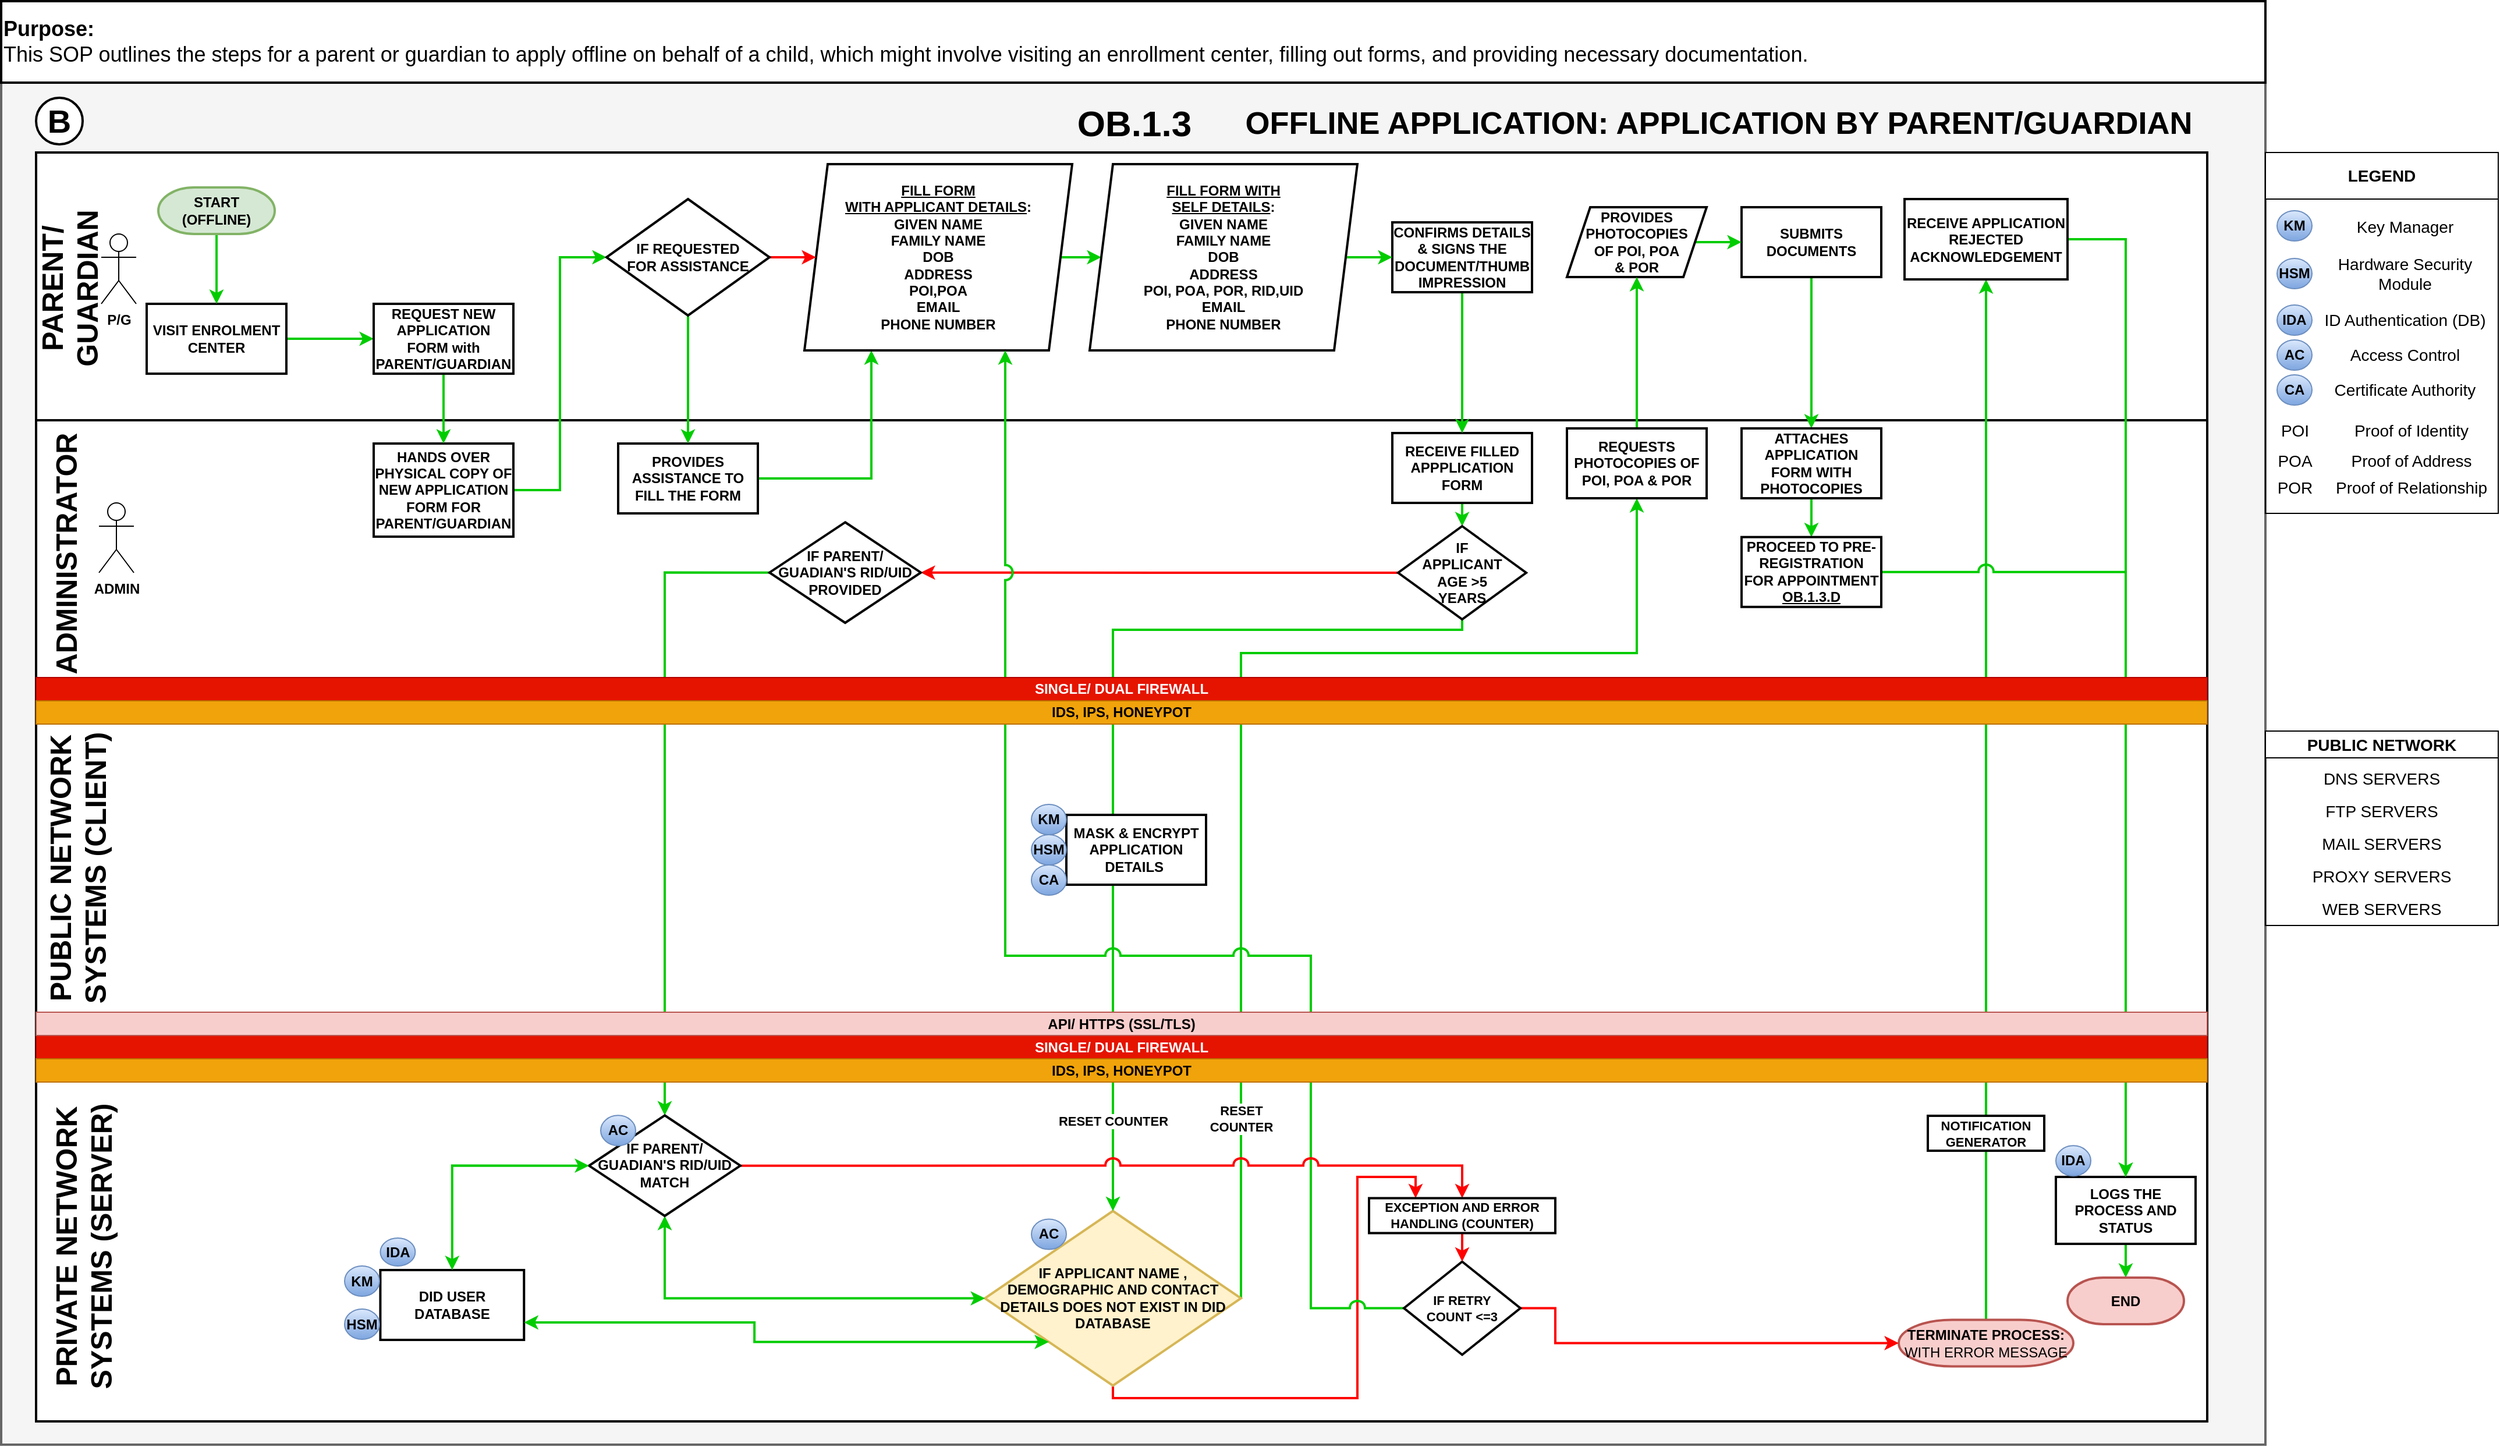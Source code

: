 <mxfile version="20.7.4" type="device"><diagram id="-NeJzXyLhfeFVlSEk1Rv" name="Page-1"><mxGraphModel dx="-932" dy="1943" grid="1" gridSize="10" guides="1" tooltips="1" connect="1" arrows="1" fold="1" page="1" pageScale="1" pageWidth="1920" pageHeight="1200" math="0" shadow="0"><root><mxCell id="0"/><mxCell id="1" parent="0"/><mxCell id="-A32-fRNtq705niZCSWo-1" value="" style="rounded=0;whiteSpace=wrap;html=1;fontSize=25;fillColor=#f5f5f5;fontColor=#333333;strokeColor=#666666;direction=east;strokeWidth=2;fontStyle=1" parent="1" vertex="1"><mxGeometry x="2375" y="30" width="1945" height="1170" as="geometry"/></mxCell><mxCell id="-A32-fRNtq705niZCSWo-2" value="" style="rounded=0;whiteSpace=wrap;html=1;fontSize=24;strokeWidth=2;fontStyle=1" parent="1" vertex="1"><mxGeometry x="2405" y="840" width="1865" height="340" as="geometry"/></mxCell><mxCell id="-A32-fRNtq705niZCSWo-3" value="" style="rounded=0;whiteSpace=wrap;html=1;fontSize=24;strokeWidth=2;fontStyle=1" parent="1" vertex="1"><mxGeometry x="2405" y="550" width="1865" height="310" as="geometry"/></mxCell><mxCell id="-A32-fRNtq705niZCSWo-4" value="" style="rounded=0;whiteSpace=wrap;html=1;fontSize=24;strokeWidth=2;fontStyle=1" parent="1" vertex="1"><mxGeometry x="2405" y="90" width="1865" height="230" as="geometry"/></mxCell><mxCell id="-A32-fRNtq705niZCSWo-5" value="" style="rounded=0;whiteSpace=wrap;html=1;fontSize=24;strokeWidth=2;fontStyle=1" parent="1" vertex="1"><mxGeometry x="2405" y="320" width="1865" height="230" as="geometry"/></mxCell><mxCell id="-A32-fRNtq705niZCSWo-6" value="OB.1.3" style="text;html=1;align=center;verticalAlign=middle;resizable=0;points=[];autosize=1;strokeColor=none;fillColor=none;fontSize=31;strokeWidth=2;fontStyle=1" parent="1" vertex="1"><mxGeometry x="3287.5" y="40" width="120" height="50" as="geometry"/></mxCell><mxCell id="-A32-fRNtq705niZCSWo-7" style="edgeStyle=orthogonalEdgeStyle;rounded=0;orthogonalLoop=1;jettySize=auto;html=1;exitX=1;exitY=0.5;exitDx=0;exitDy=0;entryX=0;entryY=0.5;entryDx=0;entryDy=0;strokeColor=#00CC00;strokeWidth=2;fontStyle=1" parent="1" source="-A32-fRNtq705niZCSWo-8" target="-A32-fRNtq705niZCSWo-27" edge="1"><mxGeometry relative="1" as="geometry"/></mxCell><mxCell id="-A32-fRNtq705niZCSWo-8" value="VISIT ENROLMENT CENTER" style="rounded=0;whiteSpace=wrap;html=1;strokeWidth=2;fontStyle=1" parent="1" vertex="1"><mxGeometry x="2500" y="220" width="120" height="60" as="geometry"/></mxCell><mxCell id="-A32-fRNtq705niZCSWo-9" style="edgeStyle=orthogonalEdgeStyle;rounded=0;orthogonalLoop=1;jettySize=auto;html=1;exitX=0.5;exitY=1;exitDx=0;exitDy=0;entryX=0.5;entryY=0;entryDx=0;entryDy=0;strokeColor=#00CC00;strokeWidth=2;fontStyle=1;" parent="1" source="-A32-fRNtq705niZCSWo-10" target="-A32-fRNtq705niZCSWo-44" edge="1"><mxGeometry relative="1" as="geometry"><mxPoint x="3630" y="587" as="targetPoint"/></mxGeometry></mxCell><mxCell id="-A32-fRNtq705niZCSWo-10" value="RECEIVE FILLED APPPLICATION FORM" style="rounded=0;whiteSpace=wrap;html=1;strokeWidth=2;fontStyle=1" parent="1" vertex="1"><mxGeometry x="3570" y="331" width="120" height="60" as="geometry"/></mxCell><mxCell id="-A32-fRNtq705niZCSWo-11" style="edgeStyle=orthogonalEdgeStyle;rounded=0;orthogonalLoop=1;jettySize=auto;html=1;exitX=1;exitY=0.5;exitDx=0;exitDy=0;entryX=0.25;entryY=1;entryDx=0;entryDy=0;strokeColor=#00CC00;strokeWidth=2;fontStyle=1" parent="1" source="-A32-fRNtq705niZCSWo-12" target="-A32-fRNtq705niZCSWo-22" edge="1"><mxGeometry relative="1" as="geometry"><Array as="points"><mxPoint x="3123" y="370"/></Array></mxGeometry></mxCell><mxCell id="-A32-fRNtq705niZCSWo-12" value="PROVIDES ASSISTANCE TO FILL THE FORM" style="rounded=0;whiteSpace=wrap;html=1;strokeWidth=2;fontStyle=1" parent="1" vertex="1"><mxGeometry x="2905" y="340" width="120" height="60" as="geometry"/></mxCell><mxCell id="-A32-fRNtq705niZCSWo-13" style="edgeStyle=orthogonalEdgeStyle;rounded=0;orthogonalLoop=1;jettySize=auto;html=1;exitX=1;exitY=0.5;exitDx=0;exitDy=0;entryX=0;entryY=0.5;entryDx=0;entryDy=0;strokeColor=#00CC00;strokeWidth=2;fontStyle=1" parent="1" source="-A32-fRNtq705niZCSWo-14" target="-A32-fRNtq705niZCSWo-25" edge="1"><mxGeometry relative="1" as="geometry"/></mxCell><mxCell id="-A32-fRNtq705niZCSWo-14" value="HANDS OVER PHYSICAL COPY OF NEW APPLICATION FORM FOR PARENT/GUARDIAN" style="rounded=0;whiteSpace=wrap;html=1;strokeWidth=2;fontStyle=1" parent="1" vertex="1"><mxGeometry x="2695" y="340" width="120" height="80" as="geometry"/></mxCell><mxCell id="-A32-fRNtq705niZCSWo-15" style="edgeStyle=orthogonalEdgeStyle;rounded=0;orthogonalLoop=1;jettySize=auto;html=1;exitX=0.5;exitY=1;exitDx=0;exitDy=0;entryX=0.5;entryY=0;entryDx=0;entryDy=0;strokeColor=#00CC00;strokeWidth=2;fontStyle=1" parent="1" source="-A32-fRNtq705niZCSWo-16" target="-A32-fRNtq705niZCSWo-32" edge="1"><mxGeometry relative="1" as="geometry"/></mxCell><mxCell id="-A32-fRNtq705niZCSWo-16" value="SUBMITS DOCUMENTS" style="rounded=0;whiteSpace=wrap;html=1;strokeWidth=2;fontStyle=1" parent="1" vertex="1"><mxGeometry x="3870" y="137" width="120" height="60" as="geometry"/></mxCell><mxCell id="-A32-fRNtq705niZCSWo-17" style="edgeStyle=orthogonalEdgeStyle;rounded=0;orthogonalLoop=1;jettySize=auto;html=1;exitX=1;exitY=0.5;exitDx=0;exitDy=0;strokeColor=#00CC00;strokeWidth=2;fontStyle=1" parent="1" source="-A32-fRNtq705niZCSWo-18" target="-A32-fRNtq705niZCSWo-16" edge="1"><mxGeometry relative="1" as="geometry"/></mxCell><mxCell id="-A32-fRNtq705niZCSWo-18" value="PROVIDES PHOTOCOPIES &lt;br&gt;OF POI, POA &lt;br&gt;&amp;amp; POR" style="rounded=0;whiteSpace=wrap;html=1;strokeWidth=2;fontStyle=1;shape=parallelogram;perimeter=parallelogramPerimeter;fixedSize=1;" parent="1" vertex="1"><mxGeometry x="3720" y="137" width="120" height="60" as="geometry"/></mxCell><mxCell id="-A32-fRNtq705niZCSWo-19" style="edgeStyle=orthogonalEdgeStyle;rounded=0;orthogonalLoop=1;jettySize=auto;html=1;exitX=0.5;exitY=1;exitDx=0;exitDy=0;entryX=0.5;entryY=0;entryDx=0;entryDy=0;strokeColor=#00CC00;strokeWidth=2;fontStyle=1;" parent="1" source="-A32-fRNtq705niZCSWo-20" target="-A32-fRNtq705niZCSWo-10" edge="1"><mxGeometry relative="1" as="geometry"/></mxCell><mxCell id="-A32-fRNtq705niZCSWo-20" value="CONFIRMS DETAILS &amp;amp; SIGNS THE DOCUMENT/THUMB IMPRESSION" style="rounded=0;whiteSpace=wrap;html=1;strokeWidth=2;fontStyle=1" parent="1" vertex="1"><mxGeometry x="3570" y="150" width="120" height="60" as="geometry"/></mxCell><mxCell id="-A32-fRNtq705niZCSWo-21" style="edgeStyle=orthogonalEdgeStyle;rounded=0;orthogonalLoop=1;jettySize=auto;html=1;exitX=1;exitY=0.5;exitDx=0;exitDy=0;strokeColor=#00CC00;strokeWidth=2;fontStyle=1;entryX=0;entryY=0.5;entryDx=0;entryDy=0;" parent="1" source="-A32-fRNtq705niZCSWo-22" target="-A32-fRNtq705niZCSWo-101" edge="1"><mxGeometry relative="1" as="geometry"/></mxCell><mxCell id="-A32-fRNtq705niZCSWo-22" value="&lt;u&gt;FILL FORM&lt;br style=&quot;border-color: var(--border-color);&quot;&gt;WITH APPLICANT&#9;DETAILS&lt;/u&gt;:&lt;br style=&quot;border-color: var(--border-color);&quot;&gt;GIVEN NAME&lt;br style=&quot;border-color: var(--border-color);&quot;&gt;FAMILY NAME&lt;br style=&quot;border-color: var(--border-color);&quot;&gt;DOB&lt;br style=&quot;border-color: var(--border-color);&quot;&gt;ADDRESS&lt;br style=&quot;border-color: var(--border-color);&quot;&gt;POI,POA&lt;br style=&quot;border-color: var(--border-color);&quot;&gt;EMAIL&lt;br style=&quot;border-color: var(--border-color);&quot;&gt;PHONE NUMBER" style="rounded=0;whiteSpace=wrap;html=1;strokeWidth=2;fontStyle=1;shape=parallelogram;perimeter=parallelogramPerimeter;fixedSize=1;" parent="1" vertex="1"><mxGeometry x="3065" y="100" width="230" height="160" as="geometry"/></mxCell><mxCell id="-A32-fRNtq705niZCSWo-23" style="edgeStyle=orthogonalEdgeStyle;rounded=0;orthogonalLoop=1;jettySize=auto;html=1;exitX=1;exitY=0.5;exitDx=0;exitDy=0;entryX=0;entryY=0.5;entryDx=0;entryDy=0;strokeColor=#FF0000;strokeWidth=2;fontStyle=1" parent="1" source="-A32-fRNtq705niZCSWo-25" target="-A32-fRNtq705niZCSWo-22" edge="1"><mxGeometry relative="1" as="geometry"/></mxCell><mxCell id="-A32-fRNtq705niZCSWo-24" style="edgeStyle=orthogonalEdgeStyle;rounded=0;orthogonalLoop=1;jettySize=auto;html=1;exitX=0.5;exitY=1;exitDx=0;exitDy=0;strokeColor=#00CC00;strokeWidth=2;fontStyle=1" parent="1" source="-A32-fRNtq705niZCSWo-25" target="-A32-fRNtq705niZCSWo-12" edge="1"><mxGeometry relative="1" as="geometry"/></mxCell><mxCell id="-A32-fRNtq705niZCSWo-25" value="IF REQUESTED&lt;br&gt;FOR ASSISTANCE" style="rounded=0;whiteSpace=wrap;html=1;strokeWidth=2;fontStyle=1;shape=rhombus;perimeter=rhombusPerimeter;" parent="1" vertex="1"><mxGeometry x="2895" y="130" width="140" height="100" as="geometry"/></mxCell><mxCell id="-A32-fRNtq705niZCSWo-26" style="edgeStyle=orthogonalEdgeStyle;rounded=0;orthogonalLoop=1;jettySize=auto;html=1;exitX=0.5;exitY=1;exitDx=0;exitDy=0;entryX=0.5;entryY=0;entryDx=0;entryDy=0;strokeColor=#00CC00;strokeWidth=2;fontStyle=1" parent="1" source="-A32-fRNtq705niZCSWo-27" target="-A32-fRNtq705niZCSWo-14" edge="1"><mxGeometry relative="1" as="geometry"/></mxCell><mxCell id="-A32-fRNtq705niZCSWo-27" value="REQUEST NEW APPLICATION FORM with PARENT/GUARDIAN" style="rounded=0;whiteSpace=wrap;html=1;strokeWidth=2;fontStyle=1" parent="1" vertex="1"><mxGeometry x="2695" y="220" width="120" height="60" as="geometry"/></mxCell><mxCell id="-A32-fRNtq705niZCSWo-28" value="RESET&lt;br&gt;COUNTER" style="edgeStyle=orthogonalEdgeStyle;rounded=0;orthogonalLoop=1;jettySize=auto;html=1;exitX=1;exitY=0.5;exitDx=0;exitDy=0;strokeColor=#00CC00;strokeWidth=2;fontStyle=1" parent="1" source="-A32-fRNtq705niZCSWo-30" target="-A32-fRNtq705niZCSWo-34" edge="1"><mxGeometry x="-0.7" relative="1" as="geometry"><Array as="points"><mxPoint x="3440" y="520"/><mxPoint x="3780" y="520"/></Array><mxPoint as="offset"/></mxGeometry></mxCell><mxCell id="-A32-fRNtq705niZCSWo-115" style="edgeStyle=orthogonalEdgeStyle;rounded=0;orthogonalLoop=1;jettySize=auto;html=1;exitX=0.5;exitY=1;exitDx=0;exitDy=0;entryX=0.25;entryY=0;entryDx=0;entryDy=0;strokeColor=#FF0000;strokeWidth=2;fontStyle=1;" parent="1" source="-A32-fRNtq705niZCSWo-30" target="-A32-fRNtq705niZCSWo-90" edge="1"><mxGeometry relative="1" as="geometry"><Array as="points"><mxPoint x="3330" y="1160"/><mxPoint x="3540" y="1160"/><mxPoint x="3540" y="970"/><mxPoint x="3590" y="970"/></Array></mxGeometry></mxCell><mxCell id="-A32-fRNtq705niZCSWo-30" value="IF APPLICANT NAME , DEMOGRAPHIC AND CONTACT DETAILS DOES NOT EXIST IN DID DATABASE" style="rounded=0;whiteSpace=wrap;html=1;strokeWidth=2;fontStyle=1;shape=rhombus;perimeter=rhombusPerimeter;fillColor=#fff2cc;strokeColor=#d6b656;" parent="1" vertex="1"><mxGeometry x="3220" y="999.25" width="220" height="150" as="geometry"/></mxCell><mxCell id="-A32-fRNtq705niZCSWo-31" style="edgeStyle=orthogonalEdgeStyle;rounded=0;orthogonalLoop=1;jettySize=auto;html=1;exitX=0.5;exitY=1;exitDx=0;exitDy=0;strokeColor=#00CC00;strokeWidth=2;fontStyle=1;" parent="1" source="-A32-fRNtq705niZCSWo-32" target="-A32-fRNtq705niZCSWo-86" edge="1"><mxGeometry relative="1" as="geometry"/></mxCell><mxCell id="-A32-fRNtq705niZCSWo-32" value="ATTACHES APPLICATION FORM WITH PHOTOCOPIES" style="rounded=0;whiteSpace=wrap;html=1;strokeWidth=2;fontStyle=1" parent="1" vertex="1"><mxGeometry x="3870" y="327" width="120" height="60" as="geometry"/></mxCell><mxCell id="-A32-fRNtq705niZCSWo-33" style="edgeStyle=orthogonalEdgeStyle;rounded=0;orthogonalLoop=1;jettySize=auto;html=1;exitX=0.5;exitY=0;exitDx=0;exitDy=0;entryX=0.5;entryY=1;entryDx=0;entryDy=0;strokeColor=#00CC00;strokeWidth=2;fontStyle=1" parent="1" source="-A32-fRNtq705niZCSWo-34" target="-A32-fRNtq705niZCSWo-18" edge="1"><mxGeometry relative="1" as="geometry"/></mxCell><mxCell id="-A32-fRNtq705niZCSWo-34" value="REQUESTS PHOTOCOPIES OF POI, POA &amp;amp; POR" style="rounded=0;whiteSpace=wrap;html=1;strokeWidth=2;fontStyle=1" parent="1" vertex="1"><mxGeometry x="3720" y="327" width="120" height="60" as="geometry"/></mxCell><mxCell id="-A32-fRNtq705niZCSWo-35" value="OFFLINE APPLICATION: APPLICATION BY PARENT/GUARDIAN" style="text;html=1;align=center;verticalAlign=middle;resizable=0;points=[];autosize=1;strokeColor=none;fillColor=none;fontSize=27;strokeWidth=2;fontStyle=1" parent="1" vertex="1"><mxGeometry x="3430" y="40" width="840" height="50" as="geometry"/></mxCell><mxCell id="-A32-fRNtq705niZCSWo-36" value="PARENT/&lt;br&gt;GUARDIAN" style="text;html=1;align=center;verticalAlign=middle;resizable=0;points=[];autosize=1;strokeColor=none;fillColor=none;fontSize=25;fontStyle=1;strokeWidth=2;horizontal=0;" parent="1" vertex="1"><mxGeometry x="2393" y="132" width="80" height="150" as="geometry"/></mxCell><mxCell id="-A32-fRNtq705niZCSWo-37" value="ADMINISTRATOR" style="text;html=1;align=center;verticalAlign=middle;resizable=0;points=[];autosize=1;strokeColor=none;fillColor=none;fontSize=25;fontStyle=1;strokeWidth=2;horizontal=0;" parent="1" vertex="1"><mxGeometry x="2405" y="325" width="50" height="220" as="geometry"/></mxCell><mxCell id="-A32-fRNtq705niZCSWo-38" value="B" style="ellipse;whiteSpace=wrap;html=1;aspect=fixed;fontSize=28;fontColor=default;strokeWidth=2;fontStyle=1" parent="1" vertex="1"><mxGeometry x="2405" y="43" width="40" height="40" as="geometry"/></mxCell><mxCell id="-A32-fRNtq705niZCSWo-39" style="edgeStyle=orthogonalEdgeStyle;rounded=0;orthogonalLoop=1;jettySize=auto;html=1;exitX=0.5;exitY=1;exitDx=0;exitDy=0;exitPerimeter=0;entryX=0.5;entryY=0;entryDx=0;entryDy=0;strokeColor=#00CC00;strokeWidth=2;fontStyle=1;" parent="1" source="-A32-fRNtq705niZCSWo-40" target="-A32-fRNtq705niZCSWo-8" edge="1"><mxGeometry relative="1" as="geometry"/></mxCell><mxCell id="-A32-fRNtq705niZCSWo-40" value="&lt;b&gt;START&lt;br&gt;(OFFLINE)&lt;br&gt;&lt;/b&gt;" style="strokeWidth=2;html=1;shape=mxgraph.flowchart.terminator;whiteSpace=wrap;fillColor=#d5e8d4;strokeColor=#82b366;" parent="1" vertex="1"><mxGeometry x="2510" y="120" width="100" height="40" as="geometry"/></mxCell><mxCell id="-A32-fRNtq705niZCSWo-41" style="edgeStyle=orthogonalEdgeStyle;rounded=0;orthogonalLoop=1;jettySize=auto;html=1;exitX=0.5;exitY=0;exitDx=0;exitDy=0;exitPerimeter=0;entryX=0.5;entryY=1;entryDx=0;entryDy=0;strokeColor=#00CC00;strokeWidth=2;fontStyle=1;" parent="1" source="-A32-fRNtq705niZCSWo-42" target="-A32-fRNtq705niZCSWo-84" edge="1"><mxGeometry relative="1" as="geometry"/></mxCell><mxCell id="-A32-fRNtq705niZCSWo-42" value="&lt;b style=&quot;border-color: var(--border-color);&quot;&gt;TERMINATE PROCESS:&lt;br style=&quot;border-color: var(--border-color);&quot;&gt;&lt;/b&gt;WITH ERROR MESSAGE" style="strokeWidth=2;html=1;shape=mxgraph.flowchart.terminator;whiteSpace=wrap;fillColor=#f8cecc;strokeColor=#b85450;" parent="1" vertex="1"><mxGeometry x="4005" y="1092.75" width="150" height="40" as="geometry"/></mxCell><mxCell id="-A32-fRNtq705niZCSWo-43" value="RESET COUNTER" style="edgeStyle=orthogonalEdgeStyle;rounded=0;orthogonalLoop=1;jettySize=auto;html=1;strokeColor=#00CC00;strokeWidth=2;fontStyle=1;exitX=0.5;exitY=1;exitDx=0;exitDy=0;" parent="1" source="-A32-fRNtq705niZCSWo-44" target="-A32-fRNtq705niZCSWo-30" edge="1"><mxGeometry x="0.805" relative="1" as="geometry"><mxPoint y="1" as="offset"/><Array as="points"><mxPoint x="3630" y="500"/><mxPoint x="3330" y="500"/></Array></mxGeometry></mxCell><mxCell id="-A32-fRNtq705niZCSWo-108" style="edgeStyle=orthogonalEdgeStyle;rounded=0;orthogonalLoop=1;jettySize=auto;html=1;exitX=0;exitY=0.5;exitDx=0;exitDy=0;entryX=1;entryY=0.5;entryDx=0;entryDy=0;strokeColor=#FF0000;strokeWidth=2;fontStyle=1;" parent="1" source="-A32-fRNtq705niZCSWo-44" target="-A32-fRNtq705niZCSWo-107" edge="1"><mxGeometry relative="1" as="geometry"/></mxCell><mxCell id="-A32-fRNtq705niZCSWo-44" value="IF&lt;br style=&quot;border-color: var(--border-color);&quot;&gt;APPLICANT&lt;br style=&quot;border-color: var(--border-color);&quot;&gt;AGE &amp;gt;5&lt;br style=&quot;border-color: var(--border-color);&quot;&gt;YEARS" style="rhombus;whiteSpace=wrap;html=1;rounded=0;strokeWidth=2;fontStyle=1;" parent="1" vertex="1"><mxGeometry x="3575" y="411" width="110" height="80" as="geometry"/></mxCell><mxCell id="-A32-fRNtq705niZCSWo-45" value="PUBLIC NETWORK&lt;br style=&quot;border-color: var(--border-color);&quot;&gt;SYSTEMS (CLIENT)" style="text;html=1;align=center;verticalAlign=middle;resizable=0;points=[];autosize=1;strokeColor=none;fillColor=none;fontStyle=1;fontSize=25;strokeWidth=2;horizontal=0;" parent="1" vertex="1"><mxGeometry x="2405" y="610" width="70" height="190" as="geometry"/></mxCell><mxCell id="-A32-fRNtq705niZCSWo-46" value="PRIVATE NETWORK&lt;br&gt;SYSTEMS (SERVER)" style="text;html=1;align=center;verticalAlign=middle;resizable=0;points=[];autosize=1;strokeColor=none;fillColor=none;fontStyle=1;fontSize=25;strokeWidth=2;horizontal=0;" parent="1" vertex="1"><mxGeometry x="2405" y="900" width="80" height="260" as="geometry"/></mxCell><mxCell id="-A32-fRNtq705niZCSWo-47" value="&lt;font style=&quot;font-size: 14px;&quot;&gt;PUBLIC NETWORK&lt;/font&gt;" style="swimlane;whiteSpace=wrap;html=1;" parent="1" vertex="1"><mxGeometry x="4320" y="587" width="200" height="167" as="geometry"/></mxCell><mxCell id="-A32-fRNtq705niZCSWo-48" value="DNS SERVERS" style="text;html=1;strokeColor=none;fillColor=none;align=center;verticalAlign=middle;whiteSpace=wrap;rounded=0;fontSize=14;" parent="-A32-fRNtq705niZCSWo-47" vertex="1"><mxGeometry y="27" width="200" height="28" as="geometry"/></mxCell><mxCell id="-A32-fRNtq705niZCSWo-49" value="FTP SERVERS" style="text;html=1;strokeColor=none;fillColor=none;align=center;verticalAlign=middle;whiteSpace=wrap;rounded=0;fontSize=14;" parent="-A32-fRNtq705niZCSWo-47" vertex="1"><mxGeometry y="55" width="200" height="28" as="geometry"/></mxCell><mxCell id="-A32-fRNtq705niZCSWo-50" value="MAIL SERVERS" style="text;html=1;strokeColor=none;fillColor=none;align=center;verticalAlign=middle;whiteSpace=wrap;rounded=0;fontSize=14;" parent="-A32-fRNtq705niZCSWo-47" vertex="1"><mxGeometry y="83" width="200" height="28" as="geometry"/></mxCell><mxCell id="-A32-fRNtq705niZCSWo-51" value="PROXY SERVERS" style="text;html=1;strokeColor=none;fillColor=none;align=center;verticalAlign=middle;whiteSpace=wrap;rounded=0;fontSize=14;" parent="-A32-fRNtq705niZCSWo-47" vertex="1"><mxGeometry y="111" width="200" height="28" as="geometry"/></mxCell><mxCell id="-A32-fRNtq705niZCSWo-52" value="WEB SERVERS" style="text;html=1;strokeColor=none;fillColor=none;align=center;verticalAlign=middle;whiteSpace=wrap;rounded=0;fontSize=14;" parent="-A32-fRNtq705niZCSWo-47" vertex="1"><mxGeometry y="139" width="200" height="28" as="geometry"/></mxCell><mxCell id="-A32-fRNtq705niZCSWo-53" value="&lt;font style=&quot;font-size: 14px;&quot;&gt;LEGEND&lt;/font&gt;" style="swimlane;whiteSpace=wrap;html=1;startSize=40;" parent="1" vertex="1"><mxGeometry x="4320" y="90" width="200" height="310" as="geometry"/></mxCell><mxCell id="-A32-fRNtq705niZCSWo-54" value="KM" style="ellipse;whiteSpace=wrap;html=1;fillColor=#dae8fc;strokeColor=#6c8ebf;gradientColor=#7ea6e0;fontStyle=1" parent="-A32-fRNtq705niZCSWo-53" vertex="1"><mxGeometry x="10" y="50" width="30" height="26" as="geometry"/></mxCell><mxCell id="-A32-fRNtq705niZCSWo-55" value="IDA" style="ellipse;whiteSpace=wrap;html=1;fillColor=#dae8fc;strokeColor=#6c8ebf;gradientColor=#7ea6e0;fontStyle=1" parent="-A32-fRNtq705niZCSWo-53" vertex="1"><mxGeometry x="10" y="131" width="30" height="26" as="geometry"/></mxCell><mxCell id="-A32-fRNtq705niZCSWo-56" value="HSM" style="ellipse;whiteSpace=wrap;html=1;fillColor=#dae8fc;strokeColor=#6c8ebf;gradientColor=#7ea6e0;fontStyle=1" parent="-A32-fRNtq705niZCSWo-53" vertex="1"><mxGeometry x="10" y="91" width="30" height="26" as="geometry"/></mxCell><mxCell id="-A32-fRNtq705niZCSWo-58" value="Key Manager" style="text;html=1;strokeColor=none;fillColor=none;align=center;verticalAlign=middle;whiteSpace=wrap;rounded=0;fontSize=14;" parent="-A32-fRNtq705niZCSWo-53" vertex="1"><mxGeometry x="40" y="50" width="160" height="28" as="geometry"/></mxCell><mxCell id="-A32-fRNtq705niZCSWo-60" value="Hardware Security Module" style="text;html=1;strokeColor=none;fillColor=none;align=center;verticalAlign=middle;whiteSpace=wrap;rounded=0;fontSize=14;" parent="-A32-fRNtq705niZCSWo-53" vertex="1"><mxGeometry x="40" y="90" width="160" height="28" as="geometry"/></mxCell><mxCell id="-A32-fRNtq705niZCSWo-61" value="ID Authentication (DB)" style="text;html=1;strokeColor=none;fillColor=none;align=center;verticalAlign=middle;whiteSpace=wrap;rounded=0;fontSize=14;" parent="-A32-fRNtq705niZCSWo-53" vertex="1"><mxGeometry x="40" y="130" width="160" height="28" as="geometry"/></mxCell><mxCell id="-A32-fRNtq705niZCSWo-62" value="AC" style="ellipse;whiteSpace=wrap;html=1;fillColor=#dae8fc;strokeColor=#6c8ebf;gradientColor=#7ea6e0;fontStyle=1" parent="-A32-fRNtq705niZCSWo-53" vertex="1"><mxGeometry x="10" y="161" width="30" height="26" as="geometry"/></mxCell><mxCell id="-A32-fRNtq705niZCSWo-63" value="Access Control" style="text;html=1;strokeColor=none;fillColor=none;align=center;verticalAlign=middle;whiteSpace=wrap;rounded=0;fontSize=14;" parent="-A32-fRNtq705niZCSWo-53" vertex="1"><mxGeometry x="40" y="160" width="160" height="28" as="geometry"/></mxCell><mxCell id="-A32-fRNtq705niZCSWo-64" value="Certificate Authority" style="text;html=1;strokeColor=none;fillColor=none;align=center;verticalAlign=middle;whiteSpace=wrap;rounded=0;fontSize=14;" parent="-A32-fRNtq705niZCSWo-53" vertex="1"><mxGeometry x="40" y="190" width="160" height="28" as="geometry"/></mxCell><mxCell id="-A32-fRNtq705niZCSWo-65" value="CA" style="ellipse;whiteSpace=wrap;html=1;fillColor=#dae8fc;strokeColor=#6c8ebf;gradientColor=#7ea6e0;fontStyle=1" parent="-A32-fRNtq705niZCSWo-53" vertex="1"><mxGeometry x="10" y="191" width="30" height="26" as="geometry"/></mxCell><mxCell id="-A32-fRNtq705niZCSWo-66" value="POI" style="text;html=1;align=center;verticalAlign=middle;resizable=0;points=[];autosize=1;strokeColor=none;fillColor=none;fontSize=14;rounded=0;" parent="-A32-fRNtq705niZCSWo-53" vertex="1"><mxGeometry y="224" width="50" height="30" as="geometry"/></mxCell><mxCell id="-A32-fRNtq705niZCSWo-67" value="Proof of Identity" style="text;html=1;align=center;verticalAlign=middle;resizable=0;points=[];autosize=1;strokeColor=none;fillColor=none;fontSize=14;rounded=0;" parent="-A32-fRNtq705niZCSWo-53" vertex="1"><mxGeometry x="65" y="224" width="120" height="30" as="geometry"/></mxCell><mxCell id="-A32-fRNtq705niZCSWo-68" value="POA" style="text;html=1;align=center;verticalAlign=middle;resizable=0;points=[];autosize=1;strokeColor=none;fillColor=none;fontSize=14;rounded=0;" parent="-A32-fRNtq705niZCSWo-53" vertex="1"><mxGeometry y="250" width="50" height="30" as="geometry"/></mxCell><mxCell id="-A32-fRNtq705niZCSWo-69" value="Proof of Address" style="text;html=1;align=center;verticalAlign=middle;resizable=0;points=[];autosize=1;strokeColor=none;fillColor=none;fontSize=14;rounded=0;" parent="-A32-fRNtq705niZCSWo-53" vertex="1"><mxGeometry x="60" y="250" width="130" height="30" as="geometry"/></mxCell><mxCell id="-A32-fRNtq705niZCSWo-117" value="POR" style="text;html=1;align=center;verticalAlign=middle;resizable=0;points=[];autosize=1;strokeColor=none;fillColor=none;fontSize=14;rounded=0;" parent="-A32-fRNtq705niZCSWo-53" vertex="1"><mxGeometry y="273" width="50" height="30" as="geometry"/></mxCell><mxCell id="-A32-fRNtq705niZCSWo-118" value="Proof of Relationship" style="text;html=1;align=center;verticalAlign=middle;resizable=0;points=[];autosize=1;strokeColor=none;fillColor=none;fontSize=14;rounded=0;" parent="-A32-fRNtq705niZCSWo-53" vertex="1"><mxGeometry x="50" y="273" width="150" height="30" as="geometry"/></mxCell><mxCell id="-A32-fRNtq705niZCSWo-70" value="P/G" style="shape=umlActor;verticalLabelPosition=bottom;verticalAlign=top;html=1;outlineConnect=0;fontStyle=1" parent="1" vertex="1"><mxGeometry x="2461" y="160" width="30" height="60" as="geometry"/></mxCell><mxCell id="-A32-fRNtq705niZCSWo-71" value="AC" style="ellipse;whiteSpace=wrap;html=1;fillColor=#dae8fc;strokeColor=#6c8ebf;gradientColor=#7ea6e0;fontStyle=1" parent="1" vertex="1"><mxGeometry x="3260" y="1006.25" width="30" height="26" as="geometry"/></mxCell><mxCell id="-A32-fRNtq705niZCSWo-72" value="ADMIN" style="shape=umlActor;verticalLabelPosition=bottom;verticalAlign=top;html=1;outlineConnect=0;fontStyle=1" parent="1" vertex="1"><mxGeometry x="2459" y="391" width="30" height="60" as="geometry"/></mxCell><mxCell id="-A32-fRNtq705niZCSWo-73" value="" style="edgeStyle=orthogonalEdgeStyle;rounded=0;orthogonalLoop=1;jettySize=auto;html=1;strokeColor=#00CC00;fontStyle=1;strokeWidth=2;" parent="1" source="-A32-fRNtq705niZCSWo-74" target="-A32-fRNtq705niZCSWo-75" edge="1"><mxGeometry relative="1" as="geometry"/></mxCell><mxCell id="-A32-fRNtq705niZCSWo-74" value="LOGS THE PROCESS AND STATUS" style="rounded=0;whiteSpace=wrap;html=1;fontStyle=1;strokeWidth=2;shape=label;boundedLbl=1;backgroundOutline=1;size=15;" parent="1" vertex="1"><mxGeometry x="4140" y="970" width="120" height="57.5" as="geometry"/></mxCell><mxCell id="-A32-fRNtq705niZCSWo-75" value="&lt;b&gt;END&lt;/b&gt;" style="strokeWidth=2;html=1;shape=mxgraph.flowchart.terminator;whiteSpace=wrap;fillColor=#f8cecc;strokeColor=#b85450;" parent="1" vertex="1"><mxGeometry x="4150" y="1056.5" width="100" height="40" as="geometry"/></mxCell><mxCell id="-A32-fRNtq705niZCSWo-76" value="IDA" style="ellipse;whiteSpace=wrap;html=1;fillColor=#dae8fc;strokeColor=#6c8ebf;gradientColor=#7ea6e0;fontStyle=1" parent="1" vertex="1"><mxGeometry x="4140" y="943.14" width="30" height="26" as="geometry"/></mxCell><mxCell id="-A32-fRNtq705niZCSWo-77" value="" style="group" parent="1" vertex="1" connectable="0"><mxGeometry x="3260" y="650" width="150" height="78" as="geometry"/></mxCell><mxCell id="-A32-fRNtq705niZCSWo-78" value="MASK &amp;amp; ENCRYPT APPLICATION DETAILS&amp;nbsp;" style="rounded=0;whiteSpace=wrap;html=1;fontStyle=1;strokeWidth=2;" parent="-A32-fRNtq705niZCSWo-77" vertex="1"><mxGeometry x="30" y="9" width="120" height="60" as="geometry"/></mxCell><mxCell id="-A32-fRNtq705niZCSWo-79" value="CA" style="ellipse;whiteSpace=wrap;html=1;fillColor=#dae8fc;strokeColor=#6c8ebf;gradientColor=#7ea6e0;fontStyle=1" parent="-A32-fRNtq705niZCSWo-77" vertex="1"><mxGeometry y="52" width="30" height="26" as="geometry"/></mxCell><mxCell id="-A32-fRNtq705niZCSWo-80" value="HSM" style="ellipse;whiteSpace=wrap;html=1;fillColor=#dae8fc;strokeColor=#6c8ebf;gradientColor=#7ea6e0;fontStyle=1" parent="-A32-fRNtq705niZCSWo-77" vertex="1"><mxGeometry y="26" width="30" height="26" as="geometry"/></mxCell><mxCell id="-A32-fRNtq705niZCSWo-81" value="KM" style="ellipse;whiteSpace=wrap;html=1;fillColor=#dae8fc;strokeColor=#6c8ebf;gradientColor=#7ea6e0;fontStyle=1" parent="-A32-fRNtq705niZCSWo-77" vertex="1"><mxGeometry width="30" height="26" as="geometry"/></mxCell><mxCell id="-A32-fRNtq705niZCSWo-82" style="edgeStyle=orthogonalEdgeStyle;rounded=0;orthogonalLoop=1;jettySize=auto;html=1;exitX=1;exitY=0.5;exitDx=0;exitDy=0;entryX=0;entryY=0.5;entryDx=0;entryDy=0;entryPerimeter=0;strokeColor=#FF0000;strokeWidth=2;fontStyle=1;" parent="1" source="-A32-fRNtq705niZCSWo-89" target="-A32-fRNtq705niZCSWo-42" edge="1"><mxGeometry relative="1" as="geometry"><Array as="points"><mxPoint x="3710" y="1083"/><mxPoint x="3710" y="1113"/></Array></mxGeometry></mxCell><mxCell id="-A32-fRNtq705niZCSWo-83" style="edgeStyle=orthogonalEdgeStyle;rounded=0;orthogonalLoop=1;jettySize=auto;html=1;exitX=1;exitY=0.5;exitDx=0;exitDy=0;strokeColor=#00CC00;strokeWidth=2;fontStyle=1;" parent="1" source="-A32-fRNtq705niZCSWo-84" target="-A32-fRNtq705niZCSWo-74" edge="1"><mxGeometry relative="1" as="geometry"/></mxCell><mxCell id="-A32-fRNtq705niZCSWo-84" value="RECEIVE APPLICATION REJECTED ACKNOWLEDGEMENT" style="rounded=0;whiteSpace=wrap;html=1;strokeWidth=2;fontStyle=1" parent="1" vertex="1"><mxGeometry x="4010" y="130" width="140" height="69" as="geometry"/></mxCell><mxCell id="-A32-fRNtq705niZCSWo-85" style="edgeStyle=orthogonalEdgeStyle;rounded=0;orthogonalLoop=1;jettySize=auto;html=1;exitX=1;exitY=0.5;exitDx=0;exitDy=0;strokeColor=#00CC00;strokeWidth=2;fontStyle=1;jumpStyle=arc;jumpSize=11;" parent="1" source="-A32-fRNtq705niZCSWo-86" target="-A32-fRNtq705niZCSWo-74" edge="1"><mxGeometry relative="1" as="geometry"/></mxCell><mxCell id="-A32-fRNtq705niZCSWo-86" value="PROCEED TO PRE-REGISTRATION FOR APPOINTMENT&lt;br&gt;&lt;u&gt;OB.1.3.D&lt;/u&gt;" style="rounded=0;whiteSpace=wrap;html=1;strokeWidth=2;fontStyle=1" parent="1" vertex="1"><mxGeometry x="3870" y="420.36" width="120" height="60" as="geometry"/></mxCell><mxCell id="-A32-fRNtq705niZCSWo-88" style="edgeStyle=orthogonalEdgeStyle;rounded=0;orthogonalLoop=1;jettySize=auto;html=1;exitX=0;exitY=0.5;exitDx=0;exitDy=0;entryX=0.75;entryY=1;entryDx=0;entryDy=0;strokeColor=#00CC00;strokeWidth=2;fontStyle=1;jumpStyle=arc;jumpSize=11;" parent="1" source="-A32-fRNtq705niZCSWo-89" target="-A32-fRNtq705niZCSWo-22" edge="1"><mxGeometry relative="1" as="geometry"><Array as="points"><mxPoint x="3500" y="1083"/><mxPoint x="3500" y="780"/><mxPoint x="3238" y="780"/></Array></mxGeometry></mxCell><mxCell id="-A32-fRNtq705niZCSWo-89" value="IF RETRY &lt;br&gt;COUNT &amp;lt;=3" style="rhombus;whiteSpace=wrap;html=1;fontStyle=1;strokeWidth=2;fontSize=11;" parent="1" vertex="1"><mxGeometry x="3580" y="1042.75" width="100" height="80" as="geometry"/></mxCell><mxCell id="-A32-fRNtq705niZCSWo-100" value="NOTIFICATION GENERATOR" style="rounded=0;whiteSpace=wrap;html=1;fontStyle=1;strokeWidth=2;fontSize=11;shape=label;boundedLbl=1;backgroundOutline=1;size=9.769;" parent="1" vertex="1"><mxGeometry x="4030" y="917.5" width="100" height="30" as="geometry"/></mxCell><mxCell id="-A32-fRNtq705niZCSWo-102" style="edgeStyle=orthogonalEdgeStyle;rounded=0;orthogonalLoop=1;jettySize=auto;html=1;exitX=1;exitY=0.5;exitDx=0;exitDy=0;entryX=0;entryY=0.5;entryDx=0;entryDy=0;strokeColor=#00CC00;strokeWidth=2;fontStyle=1;" parent="1" source="-A32-fRNtq705niZCSWo-101" target="-A32-fRNtq705niZCSWo-20" edge="1"><mxGeometry relative="1" as="geometry"/></mxCell><mxCell id="-A32-fRNtq705niZCSWo-101" value="&lt;u&gt;FILL FORM WITH &lt;br&gt;SELF DETAILS&lt;/u&gt;:&lt;br style=&quot;border-color: var(--border-color);&quot;&gt;GIVEN NAME&lt;br style=&quot;border-color: var(--border-color);&quot;&gt;FAMILY NAME&lt;br style=&quot;border-color: var(--border-color);&quot;&gt;DOB&lt;br style=&quot;border-color: var(--border-color);&quot;&gt;ADDRESS&lt;br style=&quot;border-color: var(--border-color);&quot;&gt;POI, POA, POR, RID,UID&lt;br style=&quot;border-color: var(--border-color);&quot;&gt;EMAIL&lt;br style=&quot;border-color: var(--border-color);&quot;&gt;PHONE NUMBER" style="rounded=0;whiteSpace=wrap;html=1;strokeWidth=2;fontStyle=1;shape=parallelogram;perimeter=parallelogramPerimeter;fixedSize=1;" parent="1" vertex="1"><mxGeometry x="3310" y="100" width="230" height="160" as="geometry"/></mxCell><mxCell id="-A32-fRNtq705niZCSWo-103" value="DID USER DATABASE" style="shape=label;whiteSpace=wrap;html=1;boundedLbl=1;backgroundOutline=1;size=15;fontStyle=1;rounded=0;strokeWidth=2;" parent="1" vertex="1"><mxGeometry x="2700.71" y="1050" width="123.43" height="60" as="geometry"/></mxCell><mxCell id="-A32-fRNtq705niZCSWo-104" value="IDA" style="ellipse;whiteSpace=wrap;html=1;fillColor=#dae8fc;strokeColor=#6c8ebf;gradientColor=#7ea6e0;fontStyle=1" parent="1" vertex="1"><mxGeometry x="2700.71" y="1022.5" width="30" height="24" as="geometry"/></mxCell><mxCell id="-A32-fRNtq705niZCSWo-105" value="KM" style="ellipse;whiteSpace=wrap;html=1;fillColor=#dae8fc;strokeColor=#6c8ebf;gradientColor=#7ea6e0;fontStyle=1" parent="1" vertex="1"><mxGeometry x="2670" y="1046.5" width="30" height="26" as="geometry"/></mxCell><mxCell id="-A32-fRNtq705niZCSWo-106" value="HSM" style="ellipse;whiteSpace=wrap;html=1;fillColor=#dae8fc;strokeColor=#6c8ebf;gradientColor=#7ea6e0;fontStyle=1" parent="1" vertex="1"><mxGeometry x="2670" y="1083.5" width="30" height="26" as="geometry"/></mxCell><mxCell id="-A32-fRNtq705niZCSWo-112" style="edgeStyle=orthogonalEdgeStyle;rounded=0;orthogonalLoop=1;jettySize=auto;html=1;exitX=0;exitY=0.5;exitDx=0;exitDy=0;strokeColor=#00CC00;strokeWidth=2;fontStyle=1;" parent="1" source="-A32-fRNtq705niZCSWo-107" target="-A32-fRNtq705niZCSWo-110" edge="1"><mxGeometry relative="1" as="geometry"/></mxCell><mxCell id="-A32-fRNtq705niZCSWo-107" value="IF PARENT/&lt;br style=&quot;border-color: var(--border-color);&quot;&gt;GUADIAN'S RID/UID&lt;br style=&quot;border-color: var(--border-color);&quot;&gt;PROVIDED" style="rhombus;whiteSpace=wrap;html=1;rounded=0;strokeWidth=2;fontStyle=1;" parent="1" vertex="1"><mxGeometry x="3035" y="407.64" width="130" height="86.36" as="geometry"/></mxCell><mxCell id="-A32-fRNtq705niZCSWo-116" style="edgeStyle=orthogonalEdgeStyle;rounded=0;orthogonalLoop=1;jettySize=auto;html=1;exitX=1;exitY=0.5;exitDx=0;exitDy=0;strokeColor=#FF0000;strokeWidth=2;fontStyle=1;entryX=0.5;entryY=0;entryDx=0;entryDy=0;jumpStyle=arc;jumpSize=11;" parent="1" source="-A32-fRNtq705niZCSWo-110" target="-A32-fRNtq705niZCSWo-90" edge="1"><mxGeometry relative="1" as="geometry"><Array as="points"><mxPoint x="3630" y="960"/></Array></mxGeometry></mxCell><mxCell id="qyRC_QerqnOH8japOmHn-1" style="edgeStyle=orthogonalEdgeStyle;rounded=0;orthogonalLoop=1;jettySize=auto;html=1;exitX=0.5;exitY=1;exitDx=0;exitDy=0;strokeColor=#00CC00;strokeWidth=2;fontStyle=1;startArrow=classic;startFill=1;" parent="1" source="-A32-fRNtq705niZCSWo-110" target="-A32-fRNtq705niZCSWo-30" edge="1"><mxGeometry relative="1" as="geometry"/></mxCell><mxCell id="-A32-fRNtq705niZCSWo-110" value="IF PARENT/&lt;br style=&quot;border-color: var(--border-color);&quot;&gt;GUADIAN'S RID/UID MATCH" style="rhombus;whiteSpace=wrap;html=1;rounded=0;strokeWidth=2;fontStyle=1;" parent="1" vertex="1"><mxGeometry x="2880" y="917.14" width="130" height="86.36" as="geometry"/></mxCell><mxCell id="-A32-fRNtq705niZCSWo-113" style="edgeStyle=orthogonalEdgeStyle;rounded=0;orthogonalLoop=1;jettySize=auto;html=1;exitX=0;exitY=0.5;exitDx=0;exitDy=0;entryX=0.5;entryY=0;entryDx=0;entryDy=0;entryPerimeter=0;strokeColor=#00CC00;strokeWidth=2;fontStyle=1;startArrow=classic;startFill=1;" parent="1" source="-A32-fRNtq705niZCSWo-110" target="-A32-fRNtq705niZCSWo-103" edge="1"><mxGeometry relative="1" as="geometry"/></mxCell><mxCell id="-A32-fRNtq705niZCSWo-114" style="edgeStyle=orthogonalEdgeStyle;rounded=0;orthogonalLoop=1;jettySize=auto;html=1;exitX=0;exitY=1;exitDx=0;exitDy=0;entryX=1;entryY=0.75;entryDx=0;entryDy=0;strokeColor=#00CC00;strokeWidth=2;fontStyle=1;startArrow=classic;startFill=1;" parent="1" source="-A32-fRNtq705niZCSWo-30" target="-A32-fRNtq705niZCSWo-103" edge="1"><mxGeometry relative="1" as="geometry"/></mxCell><mxCell id="WA_5hYXeDvrgwRZnTlL8-1" style="edgeStyle=orthogonalEdgeStyle;rounded=0;orthogonalLoop=1;jettySize=auto;html=1;exitX=0.5;exitY=1;exitDx=0;exitDy=0;strokeColor=#FF0000;strokeWidth=2;fontStyle=1;" parent="1" source="-A32-fRNtq705niZCSWo-90" target="-A32-fRNtq705niZCSWo-89" edge="1"><mxGeometry relative="1" as="geometry"/></mxCell><mxCell id="-A32-fRNtq705niZCSWo-90" value="EXCEPTION AND ERROR HANDLING (COUNTER)" style="rounded=0;whiteSpace=wrap;html=1;fontStyle=1;strokeWidth=2;fontSize=11;shape=label;boundedLbl=1;backgroundOutline=1;size=9.769;" parent="1" vertex="1"><mxGeometry x="3550" y="988.25" width="160" height="30" as="geometry"/></mxCell><mxCell id="qyRC_QerqnOH8japOmHn-2" value="AC" style="ellipse;whiteSpace=wrap;html=1;fillColor=#dae8fc;strokeColor=#6c8ebf;gradientColor=#7ea6e0;fontStyle=1" parent="1" vertex="1"><mxGeometry x="2890" y="917.14" width="30" height="26" as="geometry"/></mxCell><mxCell id="-A32-fRNtq705niZCSWo-91" value="" style="group" parent="1" vertex="1" connectable="0"><mxGeometry x="2405" y="521" width="1865" height="60" as="geometry"/></mxCell><mxCell id="-A32-fRNtq705niZCSWo-92" value="" style="group" parent="-A32-fRNtq705niZCSWo-91" vertex="1" connectable="0"><mxGeometry y="20" width="1865" height="40" as="geometry"/></mxCell><mxCell id="-A32-fRNtq705niZCSWo-93" value="&lt;b&gt;SINGLE/ DUAL FIREWALL&lt;/b&gt;" style="shape=label;whiteSpace=wrap;html=1;boundedLbl=1;backgroundOutline=1;darkOpacity=0.05;darkOpacity2=0.1;fillColor=#e51400;fontColor=#ffffff;strokeColor=#B20000;rounded=0;" parent="-A32-fRNtq705niZCSWo-92" vertex="1"><mxGeometry width="1865" height="20" as="geometry"/></mxCell><mxCell id="-A32-fRNtq705niZCSWo-94" value="&lt;b&gt;IDS, IPS, HONEYPOT&lt;/b&gt;" style="shape=label;whiteSpace=wrap;html=1;boundedLbl=1;backgroundOutline=1;darkOpacity=0.05;darkOpacity2=0.1;fillColor=#f0a30a;strokeColor=#BD7000;rounded=0;fontColor=#000000;" parent="-A32-fRNtq705niZCSWo-92" vertex="1"><mxGeometry y="20" width="1865" height="20" as="geometry"/></mxCell><mxCell id="-A32-fRNtq705niZCSWo-95" value="" style="group" parent="1" vertex="1" connectable="0"><mxGeometry x="2405" y="846.5" width="1865" height="60" as="geometry"/></mxCell><mxCell id="-A32-fRNtq705niZCSWo-96" value="" style="group" parent="-A32-fRNtq705niZCSWo-95" vertex="1" connectable="0"><mxGeometry y="2" width="1865.0" height="40" as="geometry"/></mxCell><mxCell id="-A32-fRNtq705niZCSWo-97" value="&lt;b&gt;SINGLE/ DUAL FIREWALL&lt;/b&gt;" style="shape=label;whiteSpace=wrap;html=1;boundedLbl=1;backgroundOutline=1;darkOpacity=0.05;darkOpacity2=0.1;fillColor=#e51400;fontColor=#ffffff;strokeColor=#B20000;rounded=0;" parent="-A32-fRNtq705niZCSWo-96" vertex="1"><mxGeometry width="1865.0" height="20" as="geometry"/></mxCell><mxCell id="-A32-fRNtq705niZCSWo-98" value="&lt;b&gt;IDS, IPS, HONEYPOT&lt;/b&gt;" style="shape=label;whiteSpace=wrap;html=1;boundedLbl=1;backgroundOutline=1;darkOpacity=0.05;darkOpacity2=0.1;fillColor=#f0a30a;strokeColor=#BD7000;rounded=0;fontColor=#000000;" parent="-A32-fRNtq705niZCSWo-96" vertex="1"><mxGeometry y="20" width="1865.0" height="20" as="geometry"/></mxCell><mxCell id="-A32-fRNtq705niZCSWo-99" value="API/ HTTPS (SSL/TLS)" style="shape=label;whiteSpace=wrap;html=1;boundedLbl=1;backgroundOutline=1;darkOpacity=0.05;darkOpacity2=0.1;fillColor=#f8cecc;strokeColor=#b85450;rounded=0;fontStyle=1" parent="-A32-fRNtq705niZCSWo-95" vertex="1"><mxGeometry y="-18" width="1865.0" height="20" as="geometry"/></mxCell><mxCell id="rl_I79-k9g4Hph7lMY6c-1" value="&lt;div style=&quot;font-size: 18px;&quot;&gt;&lt;font style=&quot;font-size: 18px;&quot;&gt;&lt;b style=&quot;font-size: 18px;&quot;&gt;Purpose:&lt;/b&gt;&lt;/font&gt;&lt;/div&gt;&lt;div style=&quot;font-size: 18px;&quot;&gt;This SOP outlines the steps for a parent or guardian to apply offline on behalf of a child, which might involve visiting an enrollment center, filling out forms, and providing necessary documentation.&lt;br style=&quot;font-size: 18px;&quot;&gt;&lt;/div&gt;" style="whiteSpace=wrap;html=1;align=left;rounded=0;strokeWidth=2;verticalAlign=middle;fontFamily=Helvetica;fontSize=18;fontStyle=0;" parent="1" vertex="1"><mxGeometry x="2375" y="-40" width="1945" height="70" as="geometry"/></mxCell></root></mxGraphModel></diagram></mxfile>